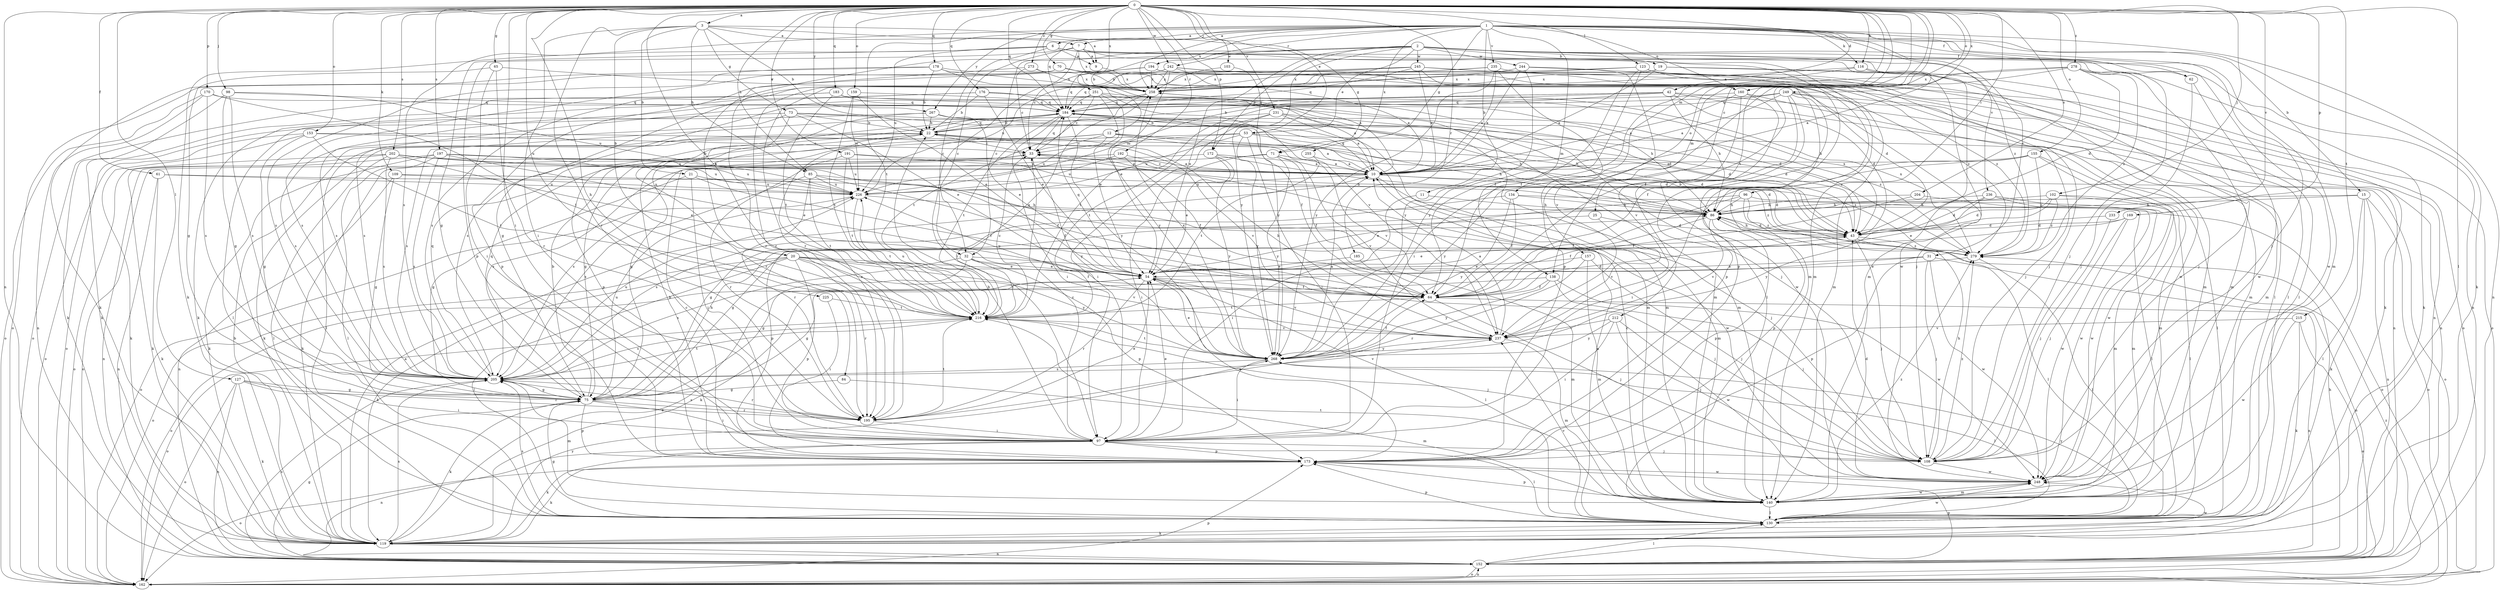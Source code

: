 strict digraph  {
0;
1;
2;
3;
6;
7;
9;
10;
11;
12;
15;
19;
20;
21;
22;
25;
31;
32;
33;
42;
43;
53;
54;
61;
62;
64;
65;
70;
71;
73;
75;
84;
85;
86;
96;
97;
98;
102;
103;
108;
109;
116;
119;
123;
127;
130;
134;
138;
140;
152;
153;
155;
157;
159;
160;
162;
169;
170;
172;
173;
176;
178;
183;
184;
185;
191;
192;
194;
195;
197;
202;
204;
205;
212;
215;
216;
225;
226;
231;
233;
235;
236;
237;
242;
244;
245;
248;
249;
251;
255;
258;
267;
268;
273;
278;
279;
0 -> 3  [label=a];
0 -> 25  [label=c];
0 -> 42  [label=d];
0 -> 53  [label=e];
0 -> 61  [label=f];
0 -> 65  [label=g];
0 -> 70  [label=g];
0 -> 84  [label=h];
0 -> 85  [label=h];
0 -> 96  [label=i];
0 -> 97  [label=i];
0 -> 98  [label=j];
0 -> 102  [label=j];
0 -> 103  [label=j];
0 -> 109  [label=k];
0 -> 116  [label=k];
0 -> 123  [label=l];
0 -> 127  [label=l];
0 -> 130  [label=l];
0 -> 134  [label=m];
0 -> 138  [label=m];
0 -> 152  [label=n];
0 -> 153  [label=o];
0 -> 155  [label=o];
0 -> 157  [label=o];
0 -> 159  [label=o];
0 -> 160  [label=o];
0 -> 169  [label=p];
0 -> 170  [label=p];
0 -> 172  [label=p];
0 -> 176  [label=q];
0 -> 178  [label=q];
0 -> 183  [label=q];
0 -> 184  [label=q];
0 -> 185  [label=r];
0 -> 191  [label=r];
0 -> 192  [label=r];
0 -> 197  [label=s];
0 -> 202  [label=s];
0 -> 204  [label=s];
0 -> 212  [label=t];
0 -> 215  [label=t];
0 -> 216  [label=t];
0 -> 225  [label=u];
0 -> 231  [label=v];
0 -> 233  [label=v];
0 -> 242  [label=w];
0 -> 249  [label=x];
0 -> 251  [label=x];
0 -> 267  [label=y];
0 -> 273  [label=z];
0 -> 278  [label=z];
1 -> 6  [label=a];
1 -> 7  [label=a];
1 -> 11  [label=b];
1 -> 12  [label=b];
1 -> 15  [label=b];
1 -> 31  [label=c];
1 -> 62  [label=f];
1 -> 71  [label=g];
1 -> 108  [label=j];
1 -> 116  [label=k];
1 -> 119  [label=k];
1 -> 138  [label=m];
1 -> 140  [label=m];
1 -> 152  [label=n];
1 -> 160  [label=o];
1 -> 184  [label=q];
1 -> 194  [label=r];
1 -> 205  [label=s];
1 -> 216  [label=t];
1 -> 235  [label=v];
1 -> 236  [label=v];
1 -> 255  [label=x];
1 -> 258  [label=x];
1 -> 267  [label=y];
2 -> 19  [label=b];
2 -> 20  [label=b];
2 -> 32  [label=c];
2 -> 53  [label=e];
2 -> 54  [label=e];
2 -> 62  [label=f];
2 -> 108  [label=j];
2 -> 140  [label=m];
2 -> 172  [label=p];
2 -> 242  [label=w];
2 -> 244  [label=w];
2 -> 245  [label=w];
2 -> 248  [label=w];
2 -> 268  [label=y];
2 -> 279  [label=z];
3 -> 7  [label=a];
3 -> 9  [label=a];
3 -> 20  [label=b];
3 -> 21  [label=b];
3 -> 22  [label=b];
3 -> 71  [label=g];
3 -> 73  [label=g];
3 -> 85  [label=h];
3 -> 97  [label=i];
3 -> 195  [label=r];
6 -> 9  [label=a];
6 -> 32  [label=c];
6 -> 75  [label=g];
6 -> 119  [label=k];
6 -> 140  [label=m];
6 -> 152  [label=n];
6 -> 226  [label=u];
7 -> 9  [label=a];
7 -> 32  [label=c];
7 -> 33  [label=c];
7 -> 140  [label=m];
7 -> 173  [label=p];
7 -> 248  [label=w];
7 -> 258  [label=x];
9 -> 258  [label=x];
10 -> 33  [label=c];
10 -> 43  [label=d];
10 -> 140  [label=m];
10 -> 162  [label=o];
10 -> 184  [label=q];
10 -> 226  [label=u];
11 -> 86  [label=h];
11 -> 97  [label=i];
12 -> 10  [label=a];
12 -> 33  [label=c];
12 -> 75  [label=g];
12 -> 86  [label=h];
12 -> 119  [label=k];
12 -> 226  [label=u];
12 -> 237  [label=v];
15 -> 86  [label=h];
15 -> 119  [label=k];
15 -> 130  [label=l];
15 -> 152  [label=n];
15 -> 162  [label=o];
15 -> 205  [label=s];
19 -> 10  [label=a];
19 -> 130  [label=l];
19 -> 162  [label=o];
19 -> 195  [label=r];
19 -> 258  [label=x];
20 -> 54  [label=e];
20 -> 64  [label=f];
20 -> 119  [label=k];
20 -> 130  [label=l];
20 -> 162  [label=o];
20 -> 173  [label=p];
20 -> 195  [label=r];
20 -> 237  [label=v];
20 -> 268  [label=y];
21 -> 64  [label=f];
21 -> 75  [label=g];
21 -> 97  [label=i];
21 -> 226  [label=u];
22 -> 33  [label=c];
22 -> 130  [label=l];
22 -> 184  [label=q];
22 -> 195  [label=r];
22 -> 237  [label=v];
25 -> 43  [label=d];
25 -> 173  [label=p];
25 -> 237  [label=v];
31 -> 54  [label=e];
31 -> 108  [label=j];
31 -> 119  [label=k];
31 -> 152  [label=n];
31 -> 173  [label=p];
31 -> 248  [label=w];
32 -> 54  [label=e];
32 -> 75  [label=g];
32 -> 108  [label=j];
32 -> 173  [label=p];
32 -> 205  [label=s];
32 -> 216  [label=t];
33 -> 10  [label=a];
33 -> 119  [label=k];
33 -> 184  [label=q];
33 -> 268  [label=y];
42 -> 22  [label=b];
42 -> 43  [label=d];
42 -> 86  [label=h];
42 -> 140  [label=m];
42 -> 152  [label=n];
42 -> 184  [label=q];
42 -> 216  [label=t];
42 -> 226  [label=u];
43 -> 22  [label=b];
43 -> 54  [label=e];
43 -> 86  [label=h];
43 -> 108  [label=j];
43 -> 130  [label=l];
43 -> 258  [label=x];
43 -> 279  [label=z];
53 -> 33  [label=c];
53 -> 43  [label=d];
53 -> 75  [label=g];
53 -> 97  [label=i];
53 -> 130  [label=l];
53 -> 226  [label=u];
53 -> 268  [label=y];
54 -> 64  [label=f];
54 -> 130  [label=l];
54 -> 162  [label=o];
54 -> 184  [label=q];
54 -> 195  [label=r];
54 -> 237  [label=v];
61 -> 119  [label=k];
61 -> 152  [label=n];
61 -> 226  [label=u];
61 -> 279  [label=z];
62 -> 108  [label=j];
62 -> 248  [label=w];
64 -> 43  [label=d];
64 -> 108  [label=j];
64 -> 152  [label=n];
64 -> 216  [label=t];
64 -> 226  [label=u];
65 -> 75  [label=g];
65 -> 97  [label=i];
65 -> 195  [label=r];
65 -> 258  [label=x];
70 -> 43  [label=d];
70 -> 162  [label=o];
70 -> 205  [label=s];
70 -> 258  [label=x];
70 -> 279  [label=z];
71 -> 10  [label=a];
71 -> 64  [label=f];
71 -> 97  [label=i];
71 -> 205  [label=s];
71 -> 237  [label=v];
71 -> 268  [label=y];
73 -> 22  [label=b];
73 -> 54  [label=e];
73 -> 64  [label=f];
73 -> 130  [label=l];
73 -> 173  [label=p];
73 -> 205  [label=s];
73 -> 279  [label=z];
75 -> 22  [label=b];
75 -> 86  [label=h];
75 -> 97  [label=i];
75 -> 119  [label=k];
75 -> 173  [label=p];
75 -> 184  [label=q];
75 -> 195  [label=r];
75 -> 226  [label=u];
84 -> 75  [label=g];
84 -> 140  [label=m];
85 -> 64  [label=f];
85 -> 195  [label=r];
85 -> 205  [label=s];
85 -> 216  [label=t];
85 -> 226  [label=u];
85 -> 248  [label=w];
86 -> 43  [label=d];
86 -> 64  [label=f];
86 -> 173  [label=p];
86 -> 237  [label=v];
96 -> 54  [label=e];
96 -> 64  [label=f];
96 -> 86  [label=h];
96 -> 162  [label=o];
96 -> 173  [label=p];
96 -> 279  [label=z];
97 -> 22  [label=b];
97 -> 33  [label=c];
97 -> 54  [label=e];
97 -> 108  [label=j];
97 -> 119  [label=k];
97 -> 130  [label=l];
97 -> 152  [label=n];
97 -> 173  [label=p];
98 -> 75  [label=g];
98 -> 119  [label=k];
98 -> 184  [label=q];
98 -> 205  [label=s];
98 -> 226  [label=u];
102 -> 43  [label=d];
102 -> 54  [label=e];
102 -> 86  [label=h];
102 -> 130  [label=l];
102 -> 140  [label=m];
102 -> 279  [label=z];
103 -> 258  [label=x];
103 -> 268  [label=y];
108 -> 86  [label=h];
108 -> 248  [label=w];
108 -> 279  [label=z];
109 -> 75  [label=g];
109 -> 108  [label=j];
109 -> 152  [label=n];
109 -> 226  [label=u];
116 -> 10  [label=a];
116 -> 64  [label=f];
116 -> 140  [label=m];
116 -> 258  [label=x];
119 -> 10  [label=a];
119 -> 22  [label=b];
119 -> 54  [label=e];
119 -> 152  [label=n];
119 -> 205  [label=s];
119 -> 248  [label=w];
119 -> 268  [label=y];
123 -> 64  [label=f];
123 -> 119  [label=k];
123 -> 130  [label=l];
123 -> 173  [label=p];
123 -> 195  [label=r];
123 -> 258  [label=x];
123 -> 268  [label=y];
127 -> 75  [label=g];
127 -> 97  [label=i];
127 -> 119  [label=k];
127 -> 152  [label=n];
127 -> 162  [label=o];
127 -> 195  [label=r];
130 -> 10  [label=a];
130 -> 75  [label=g];
130 -> 119  [label=k];
130 -> 173  [label=p];
130 -> 205  [label=s];
130 -> 237  [label=v];
130 -> 248  [label=w];
130 -> 268  [label=y];
134 -> 64  [label=f];
134 -> 75  [label=g];
134 -> 86  [label=h];
134 -> 130  [label=l];
134 -> 268  [label=y];
138 -> 64  [label=f];
138 -> 75  [label=g];
138 -> 108  [label=j];
138 -> 248  [label=w];
138 -> 268  [label=y];
140 -> 33  [label=c];
140 -> 130  [label=l];
140 -> 173  [label=p];
140 -> 216  [label=t];
140 -> 248  [label=w];
140 -> 279  [label=z];
152 -> 75  [label=g];
152 -> 86  [label=h];
152 -> 130  [label=l];
152 -> 162  [label=o];
152 -> 173  [label=p];
152 -> 205  [label=s];
153 -> 33  [label=c];
153 -> 43  [label=d];
153 -> 75  [label=g];
153 -> 119  [label=k];
153 -> 162  [label=o];
153 -> 216  [label=t];
155 -> 10  [label=a];
155 -> 97  [label=i];
155 -> 140  [label=m];
155 -> 248  [label=w];
155 -> 268  [label=y];
155 -> 279  [label=z];
157 -> 54  [label=e];
157 -> 108  [label=j];
157 -> 140  [label=m];
157 -> 195  [label=r];
159 -> 54  [label=e];
159 -> 184  [label=q];
159 -> 216  [label=t];
159 -> 226  [label=u];
160 -> 10  [label=a];
160 -> 108  [label=j];
160 -> 184  [label=q];
160 -> 237  [label=v];
160 -> 248  [label=w];
162 -> 152  [label=n];
162 -> 173  [label=p];
162 -> 279  [label=z];
169 -> 43  [label=d];
169 -> 75  [label=g];
169 -> 108  [label=j];
169 -> 248  [label=w];
170 -> 152  [label=n];
170 -> 162  [label=o];
170 -> 184  [label=q];
170 -> 205  [label=s];
170 -> 216  [label=t];
172 -> 10  [label=a];
172 -> 43  [label=d];
172 -> 54  [label=e];
172 -> 205  [label=s];
172 -> 268  [label=y];
173 -> 22  [label=b];
173 -> 33  [label=c];
173 -> 54  [label=e];
173 -> 119  [label=k];
173 -> 162  [label=o];
173 -> 248  [label=w];
176 -> 22  [label=b];
176 -> 54  [label=e];
176 -> 86  [label=h];
176 -> 119  [label=k];
176 -> 140  [label=m];
176 -> 184  [label=q];
176 -> 205  [label=s];
178 -> 22  [label=b];
178 -> 108  [label=j];
178 -> 119  [label=k];
178 -> 205  [label=s];
178 -> 237  [label=v];
178 -> 258  [label=x];
183 -> 43  [label=d];
183 -> 108  [label=j];
183 -> 119  [label=k];
183 -> 162  [label=o];
183 -> 184  [label=q];
183 -> 216  [label=t];
184 -> 22  [label=b];
184 -> 43  [label=d];
184 -> 86  [label=h];
184 -> 97  [label=i];
184 -> 140  [label=m];
184 -> 205  [label=s];
184 -> 216  [label=t];
184 -> 268  [label=y];
184 -> 279  [label=z];
185 -> 54  [label=e];
185 -> 140  [label=m];
191 -> 10  [label=a];
191 -> 195  [label=r];
191 -> 216  [label=t];
191 -> 226  [label=u];
191 -> 279  [label=z];
192 -> 10  [label=a];
192 -> 64  [label=f];
192 -> 162  [label=o];
192 -> 226  [label=u];
194 -> 130  [label=l];
194 -> 152  [label=n];
194 -> 184  [label=q];
194 -> 205  [label=s];
194 -> 258  [label=x];
195 -> 54  [label=e];
195 -> 97  [label=i];
195 -> 205  [label=s];
195 -> 216  [label=t];
197 -> 10  [label=a];
197 -> 54  [label=e];
197 -> 64  [label=f];
197 -> 119  [label=k];
197 -> 130  [label=l];
197 -> 152  [label=n];
197 -> 205  [label=s];
197 -> 226  [label=u];
202 -> 10  [label=a];
202 -> 54  [label=e];
202 -> 86  [label=h];
202 -> 119  [label=k];
202 -> 130  [label=l];
202 -> 162  [label=o];
202 -> 205  [label=s];
202 -> 226  [label=u];
204 -> 64  [label=f];
204 -> 86  [label=h];
204 -> 248  [label=w];
205 -> 75  [label=g];
205 -> 140  [label=m];
205 -> 184  [label=q];
205 -> 195  [label=r];
205 -> 216  [label=t];
205 -> 226  [label=u];
205 -> 237  [label=v];
212 -> 97  [label=i];
212 -> 108  [label=j];
212 -> 237  [label=v];
212 -> 248  [label=w];
212 -> 268  [label=y];
215 -> 119  [label=k];
215 -> 162  [label=o];
215 -> 237  [label=v];
215 -> 248  [label=w];
216 -> 33  [label=c];
216 -> 108  [label=j];
216 -> 162  [label=o];
216 -> 205  [label=s];
216 -> 226  [label=u];
216 -> 237  [label=v];
216 -> 258  [label=x];
225 -> 97  [label=i];
225 -> 216  [label=t];
226 -> 86  [label=h];
226 -> 162  [label=o];
226 -> 216  [label=t];
231 -> 10  [label=a];
231 -> 22  [label=b];
231 -> 86  [label=h];
231 -> 97  [label=i];
231 -> 140  [label=m];
231 -> 216  [label=t];
233 -> 43  [label=d];
233 -> 108  [label=j];
235 -> 10  [label=a];
235 -> 75  [label=g];
235 -> 140  [label=m];
235 -> 173  [label=p];
235 -> 258  [label=x];
235 -> 268  [label=y];
236 -> 43  [label=d];
236 -> 86  [label=h];
236 -> 140  [label=m];
236 -> 248  [label=w];
236 -> 268  [label=y];
237 -> 10  [label=a];
237 -> 22  [label=b];
237 -> 140  [label=m];
237 -> 268  [label=y];
242 -> 10  [label=a];
242 -> 54  [label=e];
242 -> 97  [label=i];
242 -> 130  [label=l];
242 -> 162  [label=o];
242 -> 184  [label=q];
242 -> 258  [label=x];
244 -> 10  [label=a];
244 -> 140  [label=m];
244 -> 237  [label=v];
244 -> 258  [label=x];
244 -> 268  [label=y];
245 -> 10  [label=a];
245 -> 108  [label=j];
245 -> 184  [label=q];
245 -> 195  [label=r];
245 -> 226  [label=u];
245 -> 248  [label=w];
245 -> 258  [label=x];
245 -> 279  [label=z];
248 -> 43  [label=d];
248 -> 140  [label=m];
249 -> 10  [label=a];
249 -> 64  [label=f];
249 -> 86  [label=h];
249 -> 140  [label=m];
249 -> 152  [label=n];
249 -> 173  [label=p];
249 -> 184  [label=q];
249 -> 205  [label=s];
251 -> 10  [label=a];
251 -> 33  [label=c];
251 -> 43  [label=d];
251 -> 54  [label=e];
251 -> 184  [label=q];
251 -> 205  [label=s];
251 -> 268  [label=y];
255 -> 10  [label=a];
255 -> 216  [label=t];
258 -> 184  [label=q];
258 -> 216  [label=t];
267 -> 22  [label=b];
267 -> 43  [label=d];
267 -> 54  [label=e];
267 -> 140  [label=m];
267 -> 162  [label=o];
267 -> 195  [label=r];
268 -> 10  [label=a];
268 -> 54  [label=e];
268 -> 64  [label=f];
268 -> 97  [label=i];
268 -> 130  [label=l];
268 -> 205  [label=s];
268 -> 216  [label=t];
268 -> 258  [label=x];
273 -> 10  [label=a];
273 -> 33  [label=c];
273 -> 173  [label=p];
273 -> 258  [label=x];
278 -> 43  [label=d];
278 -> 64  [label=f];
278 -> 97  [label=i];
278 -> 108  [label=j];
278 -> 119  [label=k];
278 -> 258  [label=x];
278 -> 279  [label=z];
279 -> 54  [label=e];
279 -> 130  [label=l];
279 -> 258  [label=x];
}
